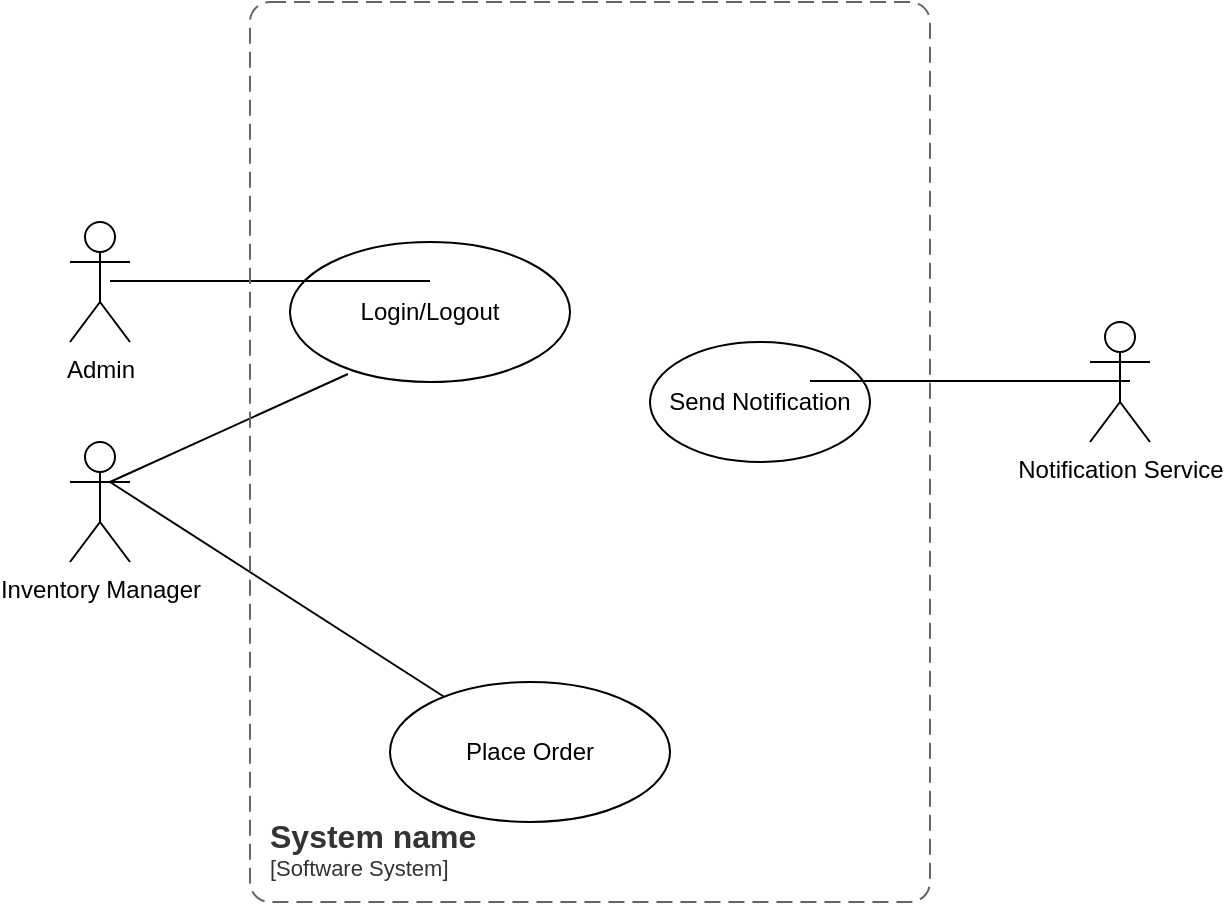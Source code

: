 <mxfile version="16.1.0" type="github">
  <diagram id="Xr7dysLYfKWOCMDM9jE1" name="Page-1">
    <mxGraphModel dx="944" dy="525" grid="1" gridSize="10" guides="1" tooltips="1" connect="1" arrows="1" fold="1" page="1" pageScale="1" pageWidth="827" pageHeight="1169" math="0" shadow="0">
      <root>
        <mxCell id="0" />
        <mxCell id="1" parent="0" />
        <mxCell id="zvjEyWDYDSyTZOTAAnWv-1" value="Admin" style="shape=umlActor;html=1;verticalLabelPosition=bottom;verticalAlign=top;align=center;" vertex="1" parent="1">
          <mxGeometry x="70" y="120" width="30" height="60" as="geometry" />
        </mxCell>
        <mxCell id="zvjEyWDYDSyTZOTAAnWv-2" value="Inventory Manager" style="shape=umlActor;html=1;verticalLabelPosition=bottom;verticalAlign=top;align=center;" vertex="1" parent="1">
          <mxGeometry x="70" y="230" width="30" height="60" as="geometry" />
        </mxCell>
        <mxCell id="zvjEyWDYDSyTZOTAAnWv-3" value="Notification Service" style="shape=umlActor;html=1;verticalLabelPosition=bottom;verticalAlign=top;align=center;" vertex="1" parent="1">
          <mxGeometry x="580" y="170" width="30" height="60" as="geometry" />
        </mxCell>
        <mxCell id="zvjEyWDYDSyTZOTAAnWv-7" value="Login/Logout" style="ellipse;whiteSpace=wrap;html=1;" vertex="1" parent="1">
          <mxGeometry x="180" y="130" width="140" height="70" as="geometry" />
        </mxCell>
        <mxCell id="zvjEyWDYDSyTZOTAAnWv-8" value="Place Order" style="ellipse;whiteSpace=wrap;html=1;" vertex="1" parent="1">
          <mxGeometry x="230" y="350" width="140" height="70" as="geometry" />
        </mxCell>
        <mxCell id="zvjEyWDYDSyTZOTAAnWv-9" value="Send Notification" style="ellipse;whiteSpace=wrap;html=1;" vertex="1" parent="1">
          <mxGeometry x="360" y="180" width="110" height="60" as="geometry" />
        </mxCell>
        <mxCell id="zvjEyWDYDSyTZOTAAnWv-12" value="" style="edgeStyle=none;html=1;endArrow=none;verticalAlign=bottom;rounded=0;" edge="1" parent="1">
          <mxGeometry width="160" relative="1" as="geometry">
            <mxPoint x="440" y="199.5" as="sourcePoint" />
            <mxPoint x="600" y="199.5" as="targetPoint" />
          </mxGeometry>
        </mxCell>
        <mxCell id="zvjEyWDYDSyTZOTAAnWv-13" value="" style="edgeStyle=none;html=1;endArrow=none;verticalAlign=bottom;rounded=0;" edge="1" parent="1">
          <mxGeometry width="160" relative="1" as="geometry">
            <mxPoint x="90" y="149.5" as="sourcePoint" />
            <mxPoint x="250" y="149.5" as="targetPoint" />
          </mxGeometry>
        </mxCell>
        <mxCell id="zvjEyWDYDSyTZOTAAnWv-14" value="" style="edgeStyle=none;html=1;endArrow=none;verticalAlign=bottom;rounded=0;exitX=0.207;exitY=0.943;exitDx=0;exitDy=0;exitPerimeter=0;" edge="1" parent="1" source="zvjEyWDYDSyTZOTAAnWv-7" target="zvjEyWDYDSyTZOTAAnWv-8">
          <mxGeometry width="160" relative="1" as="geometry">
            <mxPoint x="330" y="360" as="sourcePoint" />
            <mxPoint x="490" y="360" as="targetPoint" />
            <Array as="points">
              <mxPoint x="90" y="250" />
            </Array>
          </mxGeometry>
        </mxCell>
        <object placeholders="1" c4Name="System name" c4Type="SystemScopeBoundary" c4Application="Software System" label="&lt;font style=&quot;font-size: 16px&quot;&gt;&lt;b&gt;&lt;div style=&quot;text-align: left&quot;&gt;%c4Name%&lt;/div&gt;&lt;/b&gt;&lt;/font&gt;&lt;div style=&quot;text-align: left&quot;&gt;[%c4Application%]&lt;/div&gt;" id="zvjEyWDYDSyTZOTAAnWv-19">
          <mxCell style="rounded=1;fontSize=11;whiteSpace=wrap;html=1;dashed=1;arcSize=20;fillColor=none;strokeColor=#666666;fontColor=#333333;labelBackgroundColor=none;align=left;verticalAlign=bottom;labelBorderColor=none;spacingTop=0;spacing=10;dashPattern=8 4;metaEdit=1;rotatable=0;perimeter=rectanglePerimeter;noLabel=0;labelPadding=0;allowArrows=0;connectable=0;expand=0;recursiveResize=0;editable=1;pointerEvents=0;absoluteArcSize=1;points=[[0.25,0,0],[0.5,0,0],[0.75,0,0],[1,0.25,0],[1,0.5,0],[1,0.75,0],[0.75,1,0],[0.5,1,0],[0.25,1,0],[0,0.75,0],[0,0.5,0],[0,0.25,0]];" vertex="1" parent="1">
            <mxGeometry x="160" y="10" width="340" height="450" as="geometry" />
          </mxCell>
        </object>
      </root>
    </mxGraphModel>
  </diagram>
</mxfile>
